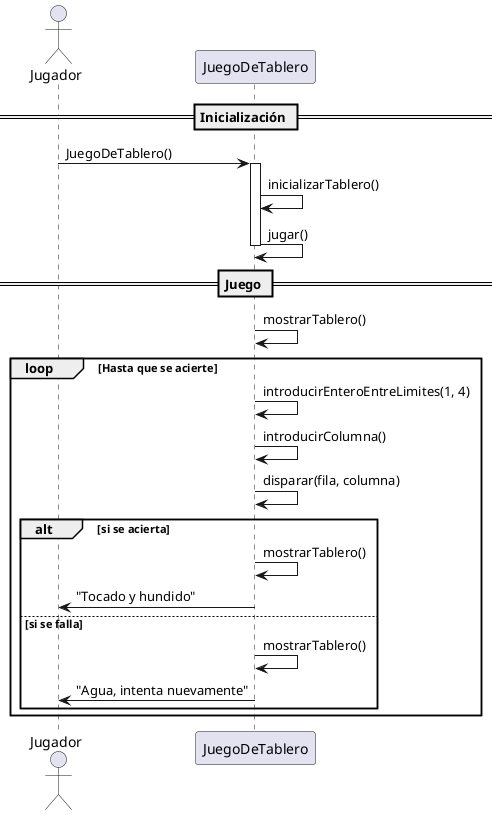 @startuml
actor Jugador as jugador
participant "JuegoDeTablero" as juego

== Inicialización ==
jugador -> juego: JuegoDeTablero()
activate juego
juego -> juego: inicializarTablero()
juego -> juego: jugar()
deactivate juego

== Juego ==
juego -> juego: mostrarTablero()
loop Hasta que se acierte
    juego -> juego: introducirEnteroEntreLimites(1, 4)
    juego -> juego: introducirColumna()
    juego -> juego: disparar(fila, columna)
    alt si se acierta
        juego -> juego: mostrarTablero()
        jugador <- juego: "Tocado y hundido"
    else si se falla
        juego -> juego: mostrarTablero()
        jugador <- juego: "Agua, intenta nuevamente"
    end
end
@enduml
